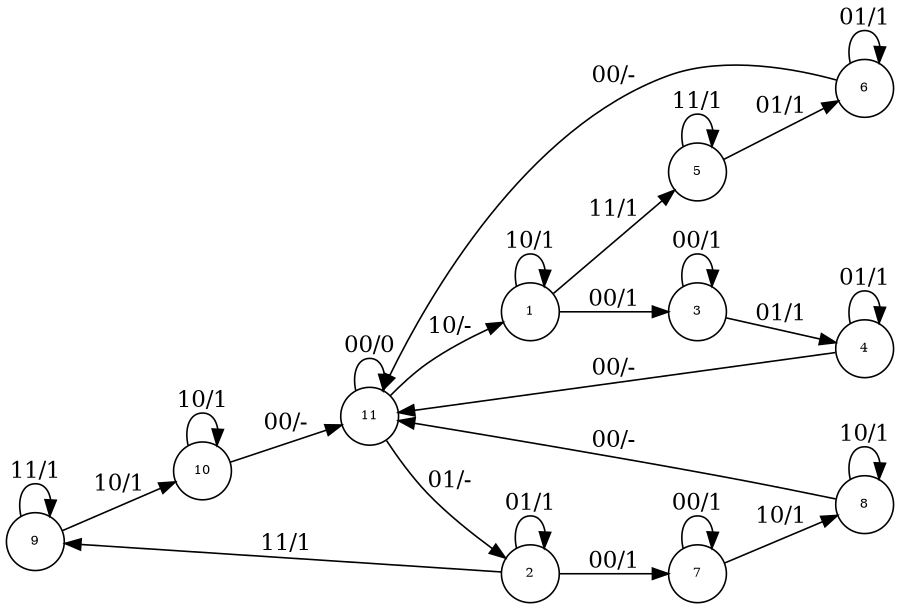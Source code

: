digraph G {
	size="6,6";
	node [shape=circle,fontsize=8];
	rankdir=LR;
	9 -> 9 [label="11/1"];
	9 -> 10 [label="10/1"];
	8 -> 8 [label="10/1"];
	8 -> 11 [label="00/-"];
	7 -> 8 [label="10/1"];
	7 -> 7 [label="00/1"];
	6 -> 6 [label="01/1"];
	6 -> 11 [label="00/-"];
	5 -> 6 [label="01/1"];
	5 -> 5 [label="11/1"];
	4 -> 4 [label="01/1"];
	4 -> 11 [label="00/-"];
	3 -> 4 [label="01/1"];
	3 -> 3 [label="00/1"];
	2 -> 9 [label="11/1"];
	2 -> 7 [label="00/1"];
	2 -> 2 [label="01/1"];
	10 -> 10 [label="10/1"];
	10 -> 11 [label="00/-"];
	1 -> 5 [label="11/1"];
	1 -> 3 [label="00/1"];
	1 -> 1 [label="10/1"];
	11 -> 2 [label="01/-"];
	11 -> 1 [label="10/-"];
	11 -> 11 [label="00/0"];
}
